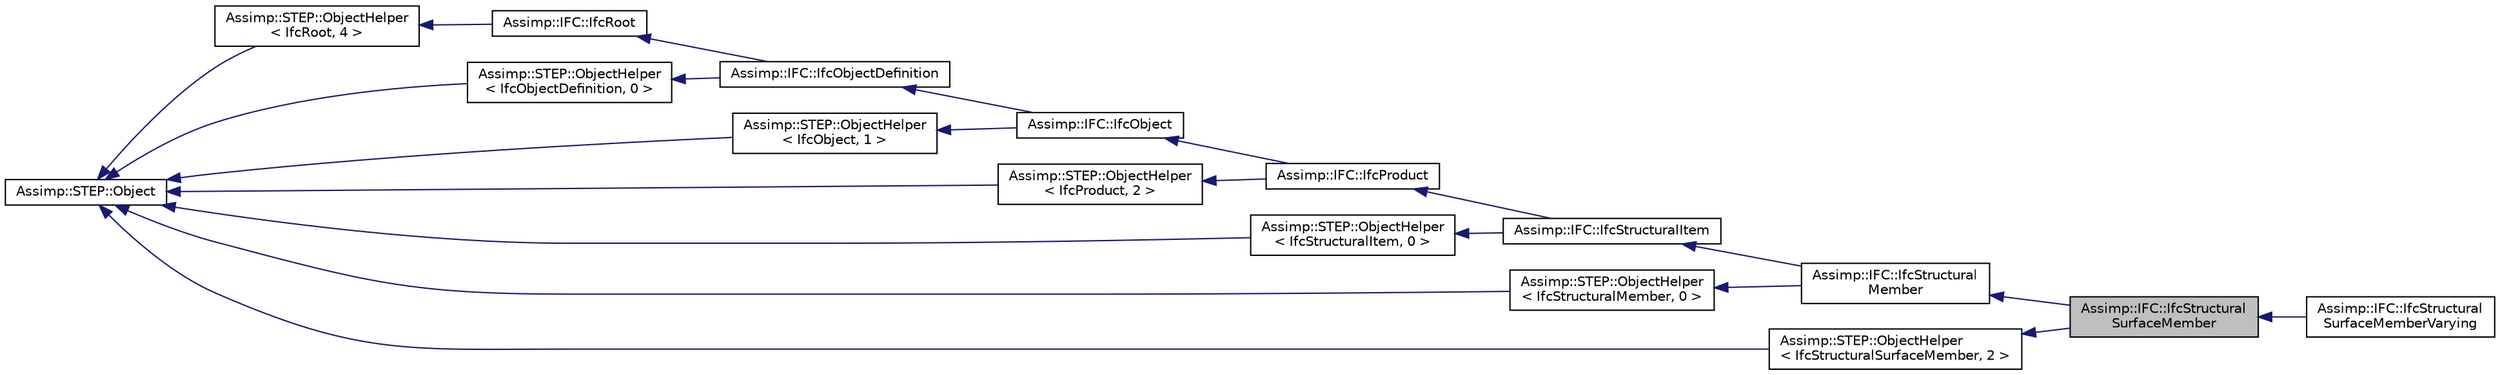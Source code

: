 digraph "Assimp::IFC::IfcStructuralSurfaceMember"
{
  edge [fontname="Helvetica",fontsize="10",labelfontname="Helvetica",labelfontsize="10"];
  node [fontname="Helvetica",fontsize="10",shape=record];
  rankdir="LR";
  Node1 [label="Assimp::IFC::IfcStructural\lSurfaceMember",height=0.2,width=0.4,color="black", fillcolor="grey75", style="filled", fontcolor="black"];
  Node2 -> Node1 [dir="back",color="midnightblue",fontsize="10",style="solid"];
  Node2 [label="Assimp::IFC::IfcStructural\lMember",height=0.2,width=0.4,color="black", fillcolor="white", style="filled",URL="$struct_assimp_1_1_i_f_c_1_1_ifc_structural_member.html"];
  Node3 -> Node2 [dir="back",color="midnightblue",fontsize="10",style="solid"];
  Node3 [label="Assimp::IFC::IfcStructuralItem",height=0.2,width=0.4,color="black", fillcolor="white", style="filled",URL="$struct_assimp_1_1_i_f_c_1_1_ifc_structural_item.html"];
  Node4 -> Node3 [dir="back",color="midnightblue",fontsize="10",style="solid"];
  Node4 [label="Assimp::IFC::IfcProduct",height=0.2,width=0.4,color="black", fillcolor="white", style="filled",URL="$struct_assimp_1_1_i_f_c_1_1_ifc_product.html"];
  Node5 -> Node4 [dir="back",color="midnightblue",fontsize="10",style="solid"];
  Node5 [label="Assimp::IFC::IfcObject",height=0.2,width=0.4,color="black", fillcolor="white", style="filled",URL="$struct_assimp_1_1_i_f_c_1_1_ifc_object.html"];
  Node6 -> Node5 [dir="back",color="midnightblue",fontsize="10",style="solid"];
  Node6 [label="Assimp::IFC::IfcObjectDefinition",height=0.2,width=0.4,color="black", fillcolor="white", style="filled",URL="$struct_assimp_1_1_i_f_c_1_1_ifc_object_definition.html"];
  Node7 -> Node6 [dir="back",color="midnightblue",fontsize="10",style="solid"];
  Node7 [label="Assimp::IFC::IfcRoot",height=0.2,width=0.4,color="black", fillcolor="white", style="filled",URL="$struct_assimp_1_1_i_f_c_1_1_ifc_root.html"];
  Node8 -> Node7 [dir="back",color="midnightblue",fontsize="10",style="solid"];
  Node8 [label="Assimp::STEP::ObjectHelper\l\< IfcRoot, 4 \>",height=0.2,width=0.4,color="black", fillcolor="white", style="filled",URL="$struct_assimp_1_1_s_t_e_p_1_1_object_helper.html"];
  Node9 -> Node8 [dir="back",color="midnightblue",fontsize="10",style="solid"];
  Node9 [label="Assimp::STEP::Object",height=0.2,width=0.4,color="black", fillcolor="white", style="filled",URL="$class_assimp_1_1_s_t_e_p_1_1_object.html"];
  Node10 -> Node6 [dir="back",color="midnightblue",fontsize="10",style="solid"];
  Node10 [label="Assimp::STEP::ObjectHelper\l\< IfcObjectDefinition, 0 \>",height=0.2,width=0.4,color="black", fillcolor="white", style="filled",URL="$struct_assimp_1_1_s_t_e_p_1_1_object_helper.html"];
  Node9 -> Node10 [dir="back",color="midnightblue",fontsize="10",style="solid"];
  Node11 -> Node5 [dir="back",color="midnightblue",fontsize="10",style="solid"];
  Node11 [label="Assimp::STEP::ObjectHelper\l\< IfcObject, 1 \>",height=0.2,width=0.4,color="black", fillcolor="white", style="filled",URL="$struct_assimp_1_1_s_t_e_p_1_1_object_helper.html"];
  Node9 -> Node11 [dir="back",color="midnightblue",fontsize="10",style="solid"];
  Node12 -> Node4 [dir="back",color="midnightblue",fontsize="10",style="solid"];
  Node12 [label="Assimp::STEP::ObjectHelper\l\< IfcProduct, 2 \>",height=0.2,width=0.4,color="black", fillcolor="white", style="filled",URL="$struct_assimp_1_1_s_t_e_p_1_1_object_helper.html"];
  Node9 -> Node12 [dir="back",color="midnightblue",fontsize="10",style="solid"];
  Node13 -> Node3 [dir="back",color="midnightblue",fontsize="10",style="solid"];
  Node13 [label="Assimp::STEP::ObjectHelper\l\< IfcStructuralItem, 0 \>",height=0.2,width=0.4,color="black", fillcolor="white", style="filled",URL="$struct_assimp_1_1_s_t_e_p_1_1_object_helper.html"];
  Node9 -> Node13 [dir="back",color="midnightblue",fontsize="10",style="solid"];
  Node14 -> Node2 [dir="back",color="midnightblue",fontsize="10",style="solid"];
  Node14 [label="Assimp::STEP::ObjectHelper\l\< IfcStructuralMember, 0 \>",height=0.2,width=0.4,color="black", fillcolor="white", style="filled",URL="$struct_assimp_1_1_s_t_e_p_1_1_object_helper.html"];
  Node9 -> Node14 [dir="back",color="midnightblue",fontsize="10",style="solid"];
  Node15 -> Node1 [dir="back",color="midnightblue",fontsize="10",style="solid"];
  Node15 [label="Assimp::STEP::ObjectHelper\l\< IfcStructuralSurfaceMember, 2 \>",height=0.2,width=0.4,color="black", fillcolor="white", style="filled",URL="$struct_assimp_1_1_s_t_e_p_1_1_object_helper.html"];
  Node9 -> Node15 [dir="back",color="midnightblue",fontsize="10",style="solid"];
  Node1 -> Node16 [dir="back",color="midnightblue",fontsize="10",style="solid"];
  Node16 [label="Assimp::IFC::IfcStructural\lSurfaceMemberVarying",height=0.2,width=0.4,color="black", fillcolor="white", style="filled",URL="$struct_assimp_1_1_i_f_c_1_1_ifc_structural_surface_member_varying.html"];
}
